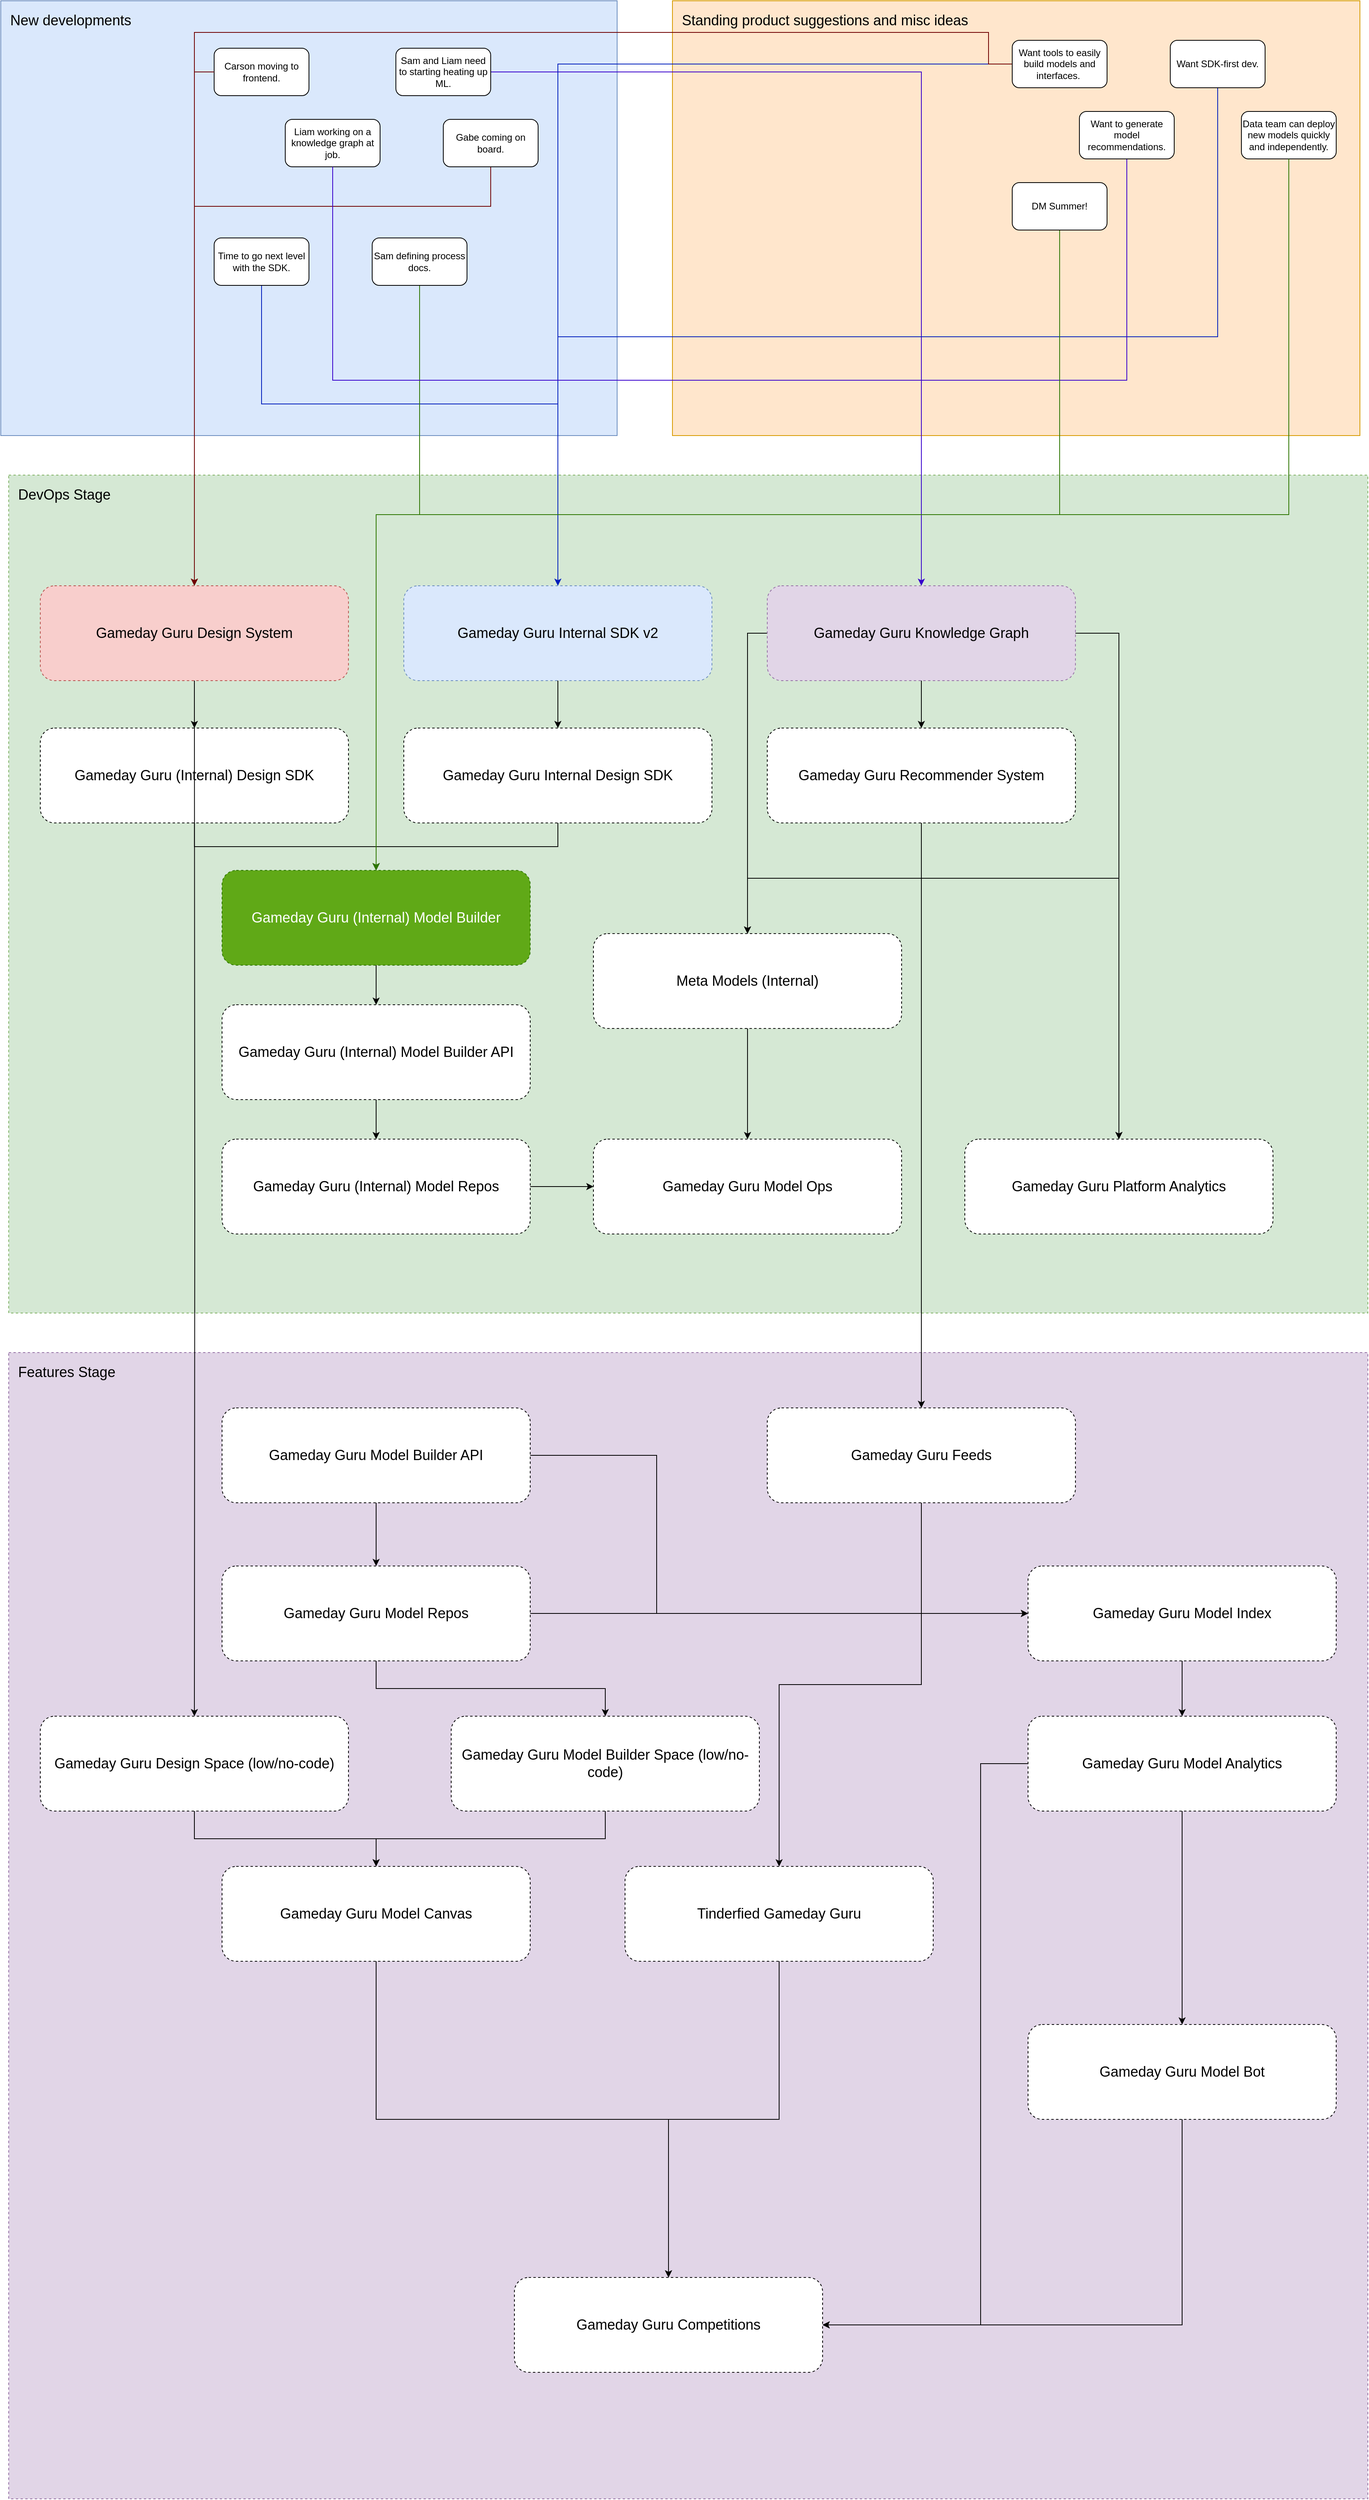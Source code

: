<mxfile version="17.4.5" type="github">
  <diagram id="uoGbLm1PCdAAAoof2IW7" name="Page-1">
    <mxGraphModel dx="2742" dy="1292" grid="1" gridSize="10" guides="1" tooltips="1" connect="1" arrows="1" fold="1" page="1" pageScale="1" pageWidth="850" pageHeight="1100" math="0" shadow="0">
      <root>
        <mxCell id="0" />
        <mxCell id="1" parent="0" />
        <mxCell id="JjxYE4h_kthhtw1J1okb-7" value="" style="rounded=0;whiteSpace=wrap;html=1;align=left;fillColor=#ffe6cc;strokeColor=#d79b00;" parent="1" vertex="1">
          <mxGeometry x="640" y="50" width="870" height="550" as="geometry" />
        </mxCell>
        <mxCell id="JjxYE4h_kthhtw1J1okb-8" value="Standing product suggestions and misc ideas" style="text;html=1;strokeColor=none;fillColor=none;align=left;verticalAlign=middle;whiteSpace=wrap;rounded=0;fontSize=18;" parent="1" vertex="1">
          <mxGeometry x="650" y="60" width="390" height="30" as="geometry" />
        </mxCell>
        <mxCell id="JjxYE4h_kthhtw1J1okb-5" value="" style="rounded=0;whiteSpace=wrap;html=1;align=left;fillColor=#dae8fc;strokeColor=#6c8ebf;" parent="1" vertex="1">
          <mxGeometry x="-210" y="50" width="780" height="550" as="geometry" />
        </mxCell>
        <mxCell id="JjxYE4h_kthhtw1J1okb-1" value="Carson moving to frontend." style="rounded=1;whiteSpace=wrap;html=1;" parent="1" vertex="1">
          <mxGeometry x="60" y="110" width="120" height="60" as="geometry" />
        </mxCell>
        <mxCell id="JjxYE4h_kthhtw1J1okb-84" style="edgeStyle=orthogonalEdgeStyle;rounded=0;orthogonalLoop=1;jettySize=auto;html=1;exitX=1;exitY=0.5;exitDx=0;exitDy=0;entryX=0.5;entryY=0;entryDx=0;entryDy=0;fontSize=18;fillColor=#6a00ff;strokeColor=#3700CC;" parent="1" source="JjxYE4h_kthhtw1J1okb-2" target="JjxYE4h_kthhtw1J1okb-41" edge="1">
          <mxGeometry relative="1" as="geometry" />
        </mxCell>
        <mxCell id="JjxYE4h_kthhtw1J1okb-2" value="Sam and Liam need to starting heating up ML." style="rounded=1;whiteSpace=wrap;html=1;" parent="1" vertex="1">
          <mxGeometry x="290" y="110" width="120" height="60" as="geometry" />
        </mxCell>
        <mxCell id="JjxYE4h_kthhtw1J1okb-3" value="Liam working on a knowledge graph at job." style="rounded=1;whiteSpace=wrap;html=1;" parent="1" vertex="1">
          <mxGeometry x="150" y="200" width="120" height="60" as="geometry" />
        </mxCell>
        <mxCell id="JjxYE4h_kthhtw1J1okb-87" style="edgeStyle=orthogonalEdgeStyle;rounded=0;orthogonalLoop=1;jettySize=auto;html=1;exitX=0;exitY=0.5;exitDx=0;exitDy=0;entryX=0.5;entryY=0;entryDx=0;entryDy=0;fontSize=18;fillColor=#0050ef;strokeColor=#001DBC;" parent="1" source="JjxYE4h_kthhtw1J1okb-4" target="JjxYE4h_kthhtw1J1okb-19" edge="1">
          <mxGeometry relative="1" as="geometry" />
        </mxCell>
        <mxCell id="JjxYE4h_kthhtw1J1okb-88" style="edgeStyle=orthogonalEdgeStyle;rounded=0;orthogonalLoop=1;jettySize=auto;html=1;exitX=0;exitY=0.5;exitDx=0;exitDy=0;entryX=0.5;entryY=0;entryDx=0;entryDy=0;fontSize=18;fillColor=#a20025;strokeColor=#6F0000;" parent="1" source="JjxYE4h_kthhtw1J1okb-4" target="JjxYE4h_kthhtw1J1okb-17" edge="1">
          <mxGeometry relative="1" as="geometry">
            <Array as="points">
              <mxPoint x="1040" y="130" />
              <mxPoint x="1040" y="90" />
              <mxPoint x="35" y="90" />
            </Array>
          </mxGeometry>
        </mxCell>
        <mxCell id="JjxYE4h_kthhtw1J1okb-4" value="Want tools to easily build models and interfaces.&amp;nbsp;" style="rounded=1;whiteSpace=wrap;html=1;" parent="1" vertex="1">
          <mxGeometry x="1070" y="100" width="120" height="60" as="geometry" />
        </mxCell>
        <mxCell id="JjxYE4h_kthhtw1J1okb-6" value="New developments" style="text;html=1;strokeColor=none;fillColor=none;align=left;verticalAlign=middle;whiteSpace=wrap;rounded=0;fontSize=18;" parent="1" vertex="1">
          <mxGeometry x="-200" y="60" width="220" height="30" as="geometry" />
        </mxCell>
        <mxCell id="JjxYE4h_kthhtw1J1okb-89" style="edgeStyle=orthogonalEdgeStyle;rounded=0;orthogonalLoop=1;jettySize=auto;html=1;exitX=0.5;exitY=1;exitDx=0;exitDy=0;entryX=0.5;entryY=0;entryDx=0;entryDy=0;fontSize=18;fillColor=#0050ef;strokeColor=#001DBC;" parent="1" source="JjxYE4h_kthhtw1J1okb-9" target="JjxYE4h_kthhtw1J1okb-19" edge="1">
          <mxGeometry relative="1" as="geometry" />
        </mxCell>
        <mxCell id="JjxYE4h_kthhtw1J1okb-9" value="Want SDK-first dev." style="rounded=1;whiteSpace=wrap;html=1;" parent="1" vertex="1">
          <mxGeometry x="1270" y="100" width="120" height="60" as="geometry" />
        </mxCell>
        <mxCell id="JjxYE4h_kthhtw1J1okb-91" style="edgeStyle=orthogonalEdgeStyle;rounded=0;orthogonalLoop=1;jettySize=auto;html=1;exitX=0.5;exitY=1;exitDx=0;exitDy=0;entryX=0.5;entryY=0;entryDx=0;entryDy=0;fontSize=18;fillColor=#6a00ff;strokeColor=#3700CC;" parent="1" source="JjxYE4h_kthhtw1J1okb-10" target="JjxYE4h_kthhtw1J1okb-41" edge="1">
          <mxGeometry relative="1" as="geometry">
            <Array as="points">
              <mxPoint x="1215" y="530" />
              <mxPoint x="955" y="530" />
            </Array>
          </mxGeometry>
        </mxCell>
        <mxCell id="JjxYE4h_kthhtw1J1okb-10" value="Want to generate model recommendations." style="rounded=1;whiteSpace=wrap;html=1;" parent="1" vertex="1">
          <mxGeometry x="1155" y="190" width="120" height="60" as="geometry" />
        </mxCell>
        <mxCell id="JjxYE4h_kthhtw1J1okb-11" value="Data team can deploy new models quickly and independently." style="rounded=1;whiteSpace=wrap;html=1;" parent="1" vertex="1">
          <mxGeometry x="1360" y="190" width="120" height="60" as="geometry" />
        </mxCell>
        <mxCell id="JjxYE4h_kthhtw1J1okb-12" value="" style="rounded=0;whiteSpace=wrap;html=1;align=left;fillColor=#d5e8d4;strokeColor=#82b366;dashed=1;" parent="1" vertex="1">
          <mxGeometry x="-200" y="650" width="1720" height="1060" as="geometry" />
        </mxCell>
        <mxCell id="JjxYE4h_kthhtw1J1okb-13" value="DevOps Stage" style="text;html=1;strokeColor=none;fillColor=none;align=left;verticalAlign=middle;whiteSpace=wrap;rounded=0;fontSize=18;" parent="1" vertex="1">
          <mxGeometry x="-190" y="660" width="220" height="30" as="geometry" />
        </mxCell>
        <mxCell id="JjxYE4h_kthhtw1J1okb-32" style="edgeStyle=orthogonalEdgeStyle;rounded=0;orthogonalLoop=1;jettySize=auto;html=1;exitX=0.5;exitY=1;exitDx=0;exitDy=0;entryX=0.5;entryY=0;entryDx=0;entryDy=0;fontSize=18;fillColor=#a20025;strokeColor=#6F0000;" parent="1" source="JjxYE4h_kthhtw1J1okb-14" target="JjxYE4h_kthhtw1J1okb-17" edge="1">
          <mxGeometry relative="1" as="geometry">
            <Array as="points">
              <mxPoint x="410" y="310" />
              <mxPoint x="35" y="310" />
            </Array>
          </mxGeometry>
        </mxCell>
        <mxCell id="JjxYE4h_kthhtw1J1okb-14" value="Gabe coming on board." style="rounded=1;whiteSpace=wrap;html=1;" parent="1" vertex="1">
          <mxGeometry x="350" y="200" width="120" height="60" as="geometry" />
        </mxCell>
        <mxCell id="JjxYE4h_kthhtw1J1okb-92" style="edgeStyle=orthogonalEdgeStyle;rounded=0;orthogonalLoop=1;jettySize=auto;html=1;exitX=0.5;exitY=1;exitDx=0;exitDy=0;entryX=0.5;entryY=0;entryDx=0;entryDy=0;fontSize=18;fillColor=#60a917;strokeColor=#2D7600;" parent="1" source="JjxYE4h_kthhtw1J1okb-15" target="JjxYE4h_kthhtw1J1okb-21" edge="1">
          <mxGeometry relative="1" as="geometry">
            <Array as="points">
              <mxPoint x="1130" y="700" />
              <mxPoint x="265" y="700" />
            </Array>
          </mxGeometry>
        </mxCell>
        <mxCell id="JjxYE4h_kthhtw1J1okb-15" value="DM Summer!" style="rounded=1;whiteSpace=wrap;html=1;" parent="1" vertex="1">
          <mxGeometry x="1070" y="280" width="120" height="60" as="geometry" />
        </mxCell>
        <mxCell id="JjxYE4h_kthhtw1J1okb-24" style="edgeStyle=orthogonalEdgeStyle;rounded=0;orthogonalLoop=1;jettySize=auto;html=1;exitX=0.5;exitY=1;exitDx=0;exitDy=0;entryX=0.5;entryY=0;entryDx=0;entryDy=0;fontSize=18;" parent="1" source="JjxYE4h_kthhtw1J1okb-17" target="JjxYE4h_kthhtw1J1okb-18" edge="1">
          <mxGeometry relative="1" as="geometry" />
        </mxCell>
        <mxCell id="JjxYE4h_kthhtw1J1okb-17" value="Gameday Guru Design System" style="rounded=1;whiteSpace=wrap;html=1;dashed=1;fontSize=18;fillColor=#f8cecc;strokeColor=#b85450;" parent="1" vertex="1">
          <mxGeometry x="-160" y="790" width="390" height="120" as="geometry" />
        </mxCell>
        <mxCell id="JjxYE4h_kthhtw1J1okb-27" style="edgeStyle=orthogonalEdgeStyle;rounded=0;orthogonalLoop=1;jettySize=auto;html=1;exitX=0.5;exitY=1;exitDx=0;exitDy=0;entryX=0.5;entryY=0;entryDx=0;entryDy=0;fontSize=18;" parent="1" source="JjxYE4h_kthhtw1J1okb-18" target="JjxYE4h_kthhtw1J1okb-21" edge="1">
          <mxGeometry relative="1" as="geometry" />
        </mxCell>
        <mxCell id="JjxYE4h_kthhtw1J1okb-18" value="Gameday Guru (Internal) Design SDK" style="rounded=1;whiteSpace=wrap;html=1;dashed=1;fontSize=18;" parent="1" vertex="1">
          <mxGeometry x="-160" y="970" width="390" height="120" as="geometry" />
        </mxCell>
        <mxCell id="JjxYE4h_kthhtw1J1okb-26" style="edgeStyle=orthogonalEdgeStyle;rounded=0;orthogonalLoop=1;jettySize=auto;html=1;exitX=0.5;exitY=1;exitDx=0;exitDy=0;entryX=0.5;entryY=0;entryDx=0;entryDy=0;fontSize=18;" parent="1" source="JjxYE4h_kthhtw1J1okb-19" target="JjxYE4h_kthhtw1J1okb-20" edge="1">
          <mxGeometry relative="1" as="geometry" />
        </mxCell>
        <mxCell id="JjxYE4h_kthhtw1J1okb-19" value="Gameday Guru Internal SDK v2" style="rounded=1;whiteSpace=wrap;html=1;dashed=1;fontSize=18;fillColor=#dae8fc;strokeColor=#6c8ebf;" parent="1" vertex="1">
          <mxGeometry x="300" y="790" width="390" height="120" as="geometry" />
        </mxCell>
        <mxCell id="JjxYE4h_kthhtw1J1okb-29" style="edgeStyle=orthogonalEdgeStyle;rounded=0;orthogonalLoop=1;jettySize=auto;html=1;exitX=0.5;exitY=1;exitDx=0;exitDy=0;entryX=0.5;entryY=0;entryDx=0;entryDy=0;fontSize=18;" parent="1" source="JjxYE4h_kthhtw1J1okb-20" target="JjxYE4h_kthhtw1J1okb-21" edge="1">
          <mxGeometry relative="1" as="geometry" />
        </mxCell>
        <mxCell id="JjxYE4h_kthhtw1J1okb-20" value="Gameday Guru Internal Design SDK" style="rounded=1;whiteSpace=wrap;html=1;dashed=1;fontSize=18;" parent="1" vertex="1">
          <mxGeometry x="300" y="970" width="390" height="120" as="geometry" />
        </mxCell>
        <mxCell id="JjxYE4h_kthhtw1J1okb-30" style="edgeStyle=orthogonalEdgeStyle;rounded=0;orthogonalLoop=1;jettySize=auto;html=1;exitX=0.5;exitY=1;exitDx=0;exitDy=0;entryX=0.5;entryY=0;entryDx=0;entryDy=0;fontSize=18;" parent="1" source="JjxYE4h_kthhtw1J1okb-21" target="JjxYE4h_kthhtw1J1okb-22" edge="1">
          <mxGeometry relative="1" as="geometry" />
        </mxCell>
        <mxCell id="JjxYE4h_kthhtw1J1okb-21" value="Gameday Guru (Internal) Model Builder" style="rounded=1;whiteSpace=wrap;html=1;dashed=1;fontSize=18;fillColor=#60a917;fontColor=#ffffff;strokeColor=#2D7600;" parent="1" vertex="1">
          <mxGeometry x="70" y="1150" width="390" height="120" as="geometry" />
        </mxCell>
        <mxCell id="JjxYE4h_kthhtw1J1okb-38" style="edgeStyle=orthogonalEdgeStyle;rounded=0;orthogonalLoop=1;jettySize=auto;html=1;exitX=1;exitY=0.5;exitDx=0;exitDy=0;entryX=0;entryY=0.5;entryDx=0;entryDy=0;fontSize=18;" parent="1" source="JjxYE4h_kthhtw1J1okb-39" target="JjxYE4h_kthhtw1J1okb-37" edge="1">
          <mxGeometry relative="1" as="geometry" />
        </mxCell>
        <mxCell id="JjxYE4h_kthhtw1J1okb-40" style="edgeStyle=orthogonalEdgeStyle;rounded=0;orthogonalLoop=1;jettySize=auto;html=1;exitX=0.5;exitY=1;exitDx=0;exitDy=0;entryX=0.5;entryY=0;entryDx=0;entryDy=0;fontSize=18;" parent="1" source="JjxYE4h_kthhtw1J1okb-22" target="JjxYE4h_kthhtw1J1okb-39" edge="1">
          <mxGeometry relative="1" as="geometry" />
        </mxCell>
        <mxCell id="JjxYE4h_kthhtw1J1okb-22" value="Gameday Guru (Internal) Model Builder API" style="rounded=1;whiteSpace=wrap;html=1;dashed=1;fontSize=18;" parent="1" vertex="1">
          <mxGeometry x="70" y="1320" width="390" height="120" as="geometry" />
        </mxCell>
        <mxCell id="JjxYE4h_kthhtw1J1okb-31" style="edgeStyle=orthogonalEdgeStyle;rounded=0;orthogonalLoop=1;jettySize=auto;html=1;exitX=0;exitY=0.5;exitDx=0;exitDy=0;entryX=0.5;entryY=0;entryDx=0;entryDy=0;fontSize=18;fillColor=#a20025;strokeColor=#6F0000;" parent="1" source="JjxYE4h_kthhtw1J1okb-1" target="JjxYE4h_kthhtw1J1okb-17" edge="1">
          <mxGeometry relative="1" as="geometry" />
        </mxCell>
        <mxCell id="JjxYE4h_kthhtw1J1okb-86" style="edgeStyle=orthogonalEdgeStyle;rounded=0;orthogonalLoop=1;jettySize=auto;html=1;exitX=0.5;exitY=1;exitDx=0;exitDy=0;entryX=0.5;entryY=0;entryDx=0;entryDy=0;fontSize=18;fillColor=#0050ef;strokeColor=#001DBC;" parent="1" source="JjxYE4h_kthhtw1J1okb-35" target="JjxYE4h_kthhtw1J1okb-19" edge="1">
          <mxGeometry relative="1" as="geometry">
            <Array as="points">
              <mxPoint x="120" y="560" />
              <mxPoint x="495" y="560" />
            </Array>
          </mxGeometry>
        </mxCell>
        <mxCell id="JjxYE4h_kthhtw1J1okb-35" value="Time to go next level with the SDK." style="rounded=1;whiteSpace=wrap;html=1;" parent="1" vertex="1">
          <mxGeometry x="60" y="350" width="120" height="60" as="geometry" />
        </mxCell>
        <mxCell id="JjxYE4h_kthhtw1J1okb-85" style="edgeStyle=orthogonalEdgeStyle;rounded=0;orthogonalLoop=1;jettySize=auto;html=1;exitX=0.5;exitY=1;exitDx=0;exitDy=0;entryX=0.5;entryY=0;entryDx=0;entryDy=0;fontSize=18;fillColor=#60a917;strokeColor=#2D7600;" parent="1" source="JjxYE4h_kthhtw1J1okb-36" target="JjxYE4h_kthhtw1J1okb-21" edge="1">
          <mxGeometry relative="1" as="geometry">
            <Array as="points">
              <mxPoint x="320" y="700" />
              <mxPoint x="265" y="700" />
            </Array>
          </mxGeometry>
        </mxCell>
        <mxCell id="JjxYE4h_kthhtw1J1okb-36" value="Sam defining process docs." style="rounded=1;whiteSpace=wrap;html=1;" parent="1" vertex="1">
          <mxGeometry x="260" y="350" width="120" height="60" as="geometry" />
        </mxCell>
        <mxCell id="JjxYE4h_kthhtw1J1okb-37" value="Gameday Guru Model Ops" style="rounded=1;whiteSpace=wrap;html=1;dashed=1;fontSize=18;" parent="1" vertex="1">
          <mxGeometry x="540" y="1490" width="390" height="120" as="geometry" />
        </mxCell>
        <mxCell id="JjxYE4h_kthhtw1J1okb-39" value="Gameday Guru (Internal) Model Repos" style="rounded=1;whiteSpace=wrap;html=1;dashed=1;fontSize=18;" parent="1" vertex="1">
          <mxGeometry x="70" y="1490" width="390" height="120" as="geometry" />
        </mxCell>
        <mxCell id="JjxYE4h_kthhtw1J1okb-44" style="edgeStyle=orthogonalEdgeStyle;rounded=0;orthogonalLoop=1;jettySize=auto;html=1;exitX=0.5;exitY=1;exitDx=0;exitDy=0;entryX=0.5;entryY=0;entryDx=0;entryDy=0;fontSize=18;" parent="1" source="JjxYE4h_kthhtw1J1okb-41" target="JjxYE4h_kthhtw1J1okb-42" edge="1">
          <mxGeometry relative="1" as="geometry" />
        </mxCell>
        <mxCell id="JjxYE4h_kthhtw1J1okb-47" style="edgeStyle=orthogonalEdgeStyle;rounded=0;orthogonalLoop=1;jettySize=auto;html=1;exitX=0;exitY=0.5;exitDx=0;exitDy=0;entryX=0.5;entryY=0;entryDx=0;entryDy=0;fontSize=18;" parent="1" source="JjxYE4h_kthhtw1J1okb-41" target="JjxYE4h_kthhtw1J1okb-43" edge="1">
          <mxGeometry relative="1" as="geometry" />
        </mxCell>
        <mxCell id="JjxYE4h_kthhtw1J1okb-50" style="edgeStyle=orthogonalEdgeStyle;rounded=0;orthogonalLoop=1;jettySize=auto;html=1;exitX=1;exitY=0.5;exitDx=0;exitDy=0;fontSize=18;" parent="1" source="JjxYE4h_kthhtw1J1okb-41" target="JjxYE4h_kthhtw1J1okb-48" edge="1">
          <mxGeometry relative="1" as="geometry" />
        </mxCell>
        <mxCell id="JjxYE4h_kthhtw1J1okb-41" value="Gameday Guru Knowledge Graph" style="rounded=1;whiteSpace=wrap;html=1;dashed=1;fontSize=18;fillColor=#e1d5e7;strokeColor=#9673a6;" parent="1" vertex="1">
          <mxGeometry x="760" y="790" width="390" height="120" as="geometry" />
        </mxCell>
        <mxCell id="JjxYE4h_kthhtw1J1okb-45" style="edgeStyle=orthogonalEdgeStyle;rounded=0;orthogonalLoop=1;jettySize=auto;html=1;exitX=0.5;exitY=1;exitDx=0;exitDy=0;entryX=0.5;entryY=0;entryDx=0;entryDy=0;fontSize=18;" parent="1" source="JjxYE4h_kthhtw1J1okb-42" target="JjxYE4h_kthhtw1J1okb-43" edge="1">
          <mxGeometry relative="1" as="geometry" />
        </mxCell>
        <mxCell id="JjxYE4h_kthhtw1J1okb-49" style="edgeStyle=orthogonalEdgeStyle;rounded=0;orthogonalLoop=1;jettySize=auto;html=1;exitX=0.5;exitY=1;exitDx=0;exitDy=0;entryX=0.5;entryY=0;entryDx=0;entryDy=0;fontSize=18;" parent="1" source="JjxYE4h_kthhtw1J1okb-42" target="JjxYE4h_kthhtw1J1okb-48" edge="1">
          <mxGeometry relative="1" as="geometry">
            <Array as="points">
              <mxPoint x="955" y="1160" />
              <mxPoint x="1205" y="1160" />
            </Array>
          </mxGeometry>
        </mxCell>
        <mxCell id="JjxYE4h_kthhtw1J1okb-42" value="Gameday Guru Recommender System" style="rounded=1;whiteSpace=wrap;html=1;dashed=1;fontSize=18;" parent="1" vertex="1">
          <mxGeometry x="760" y="970" width="390" height="120" as="geometry" />
        </mxCell>
        <mxCell id="JjxYE4h_kthhtw1J1okb-46" style="edgeStyle=orthogonalEdgeStyle;rounded=0;orthogonalLoop=1;jettySize=auto;html=1;exitX=0.5;exitY=1;exitDx=0;exitDy=0;entryX=0.5;entryY=0;entryDx=0;entryDy=0;fontSize=18;" parent="1" source="JjxYE4h_kthhtw1J1okb-43" target="JjxYE4h_kthhtw1J1okb-37" edge="1">
          <mxGeometry relative="1" as="geometry" />
        </mxCell>
        <mxCell id="JjxYE4h_kthhtw1J1okb-43" value="Meta Models (Internal)" style="rounded=1;whiteSpace=wrap;html=1;dashed=1;fontSize=18;" parent="1" vertex="1">
          <mxGeometry x="540" y="1230" width="390" height="120" as="geometry" />
        </mxCell>
        <mxCell id="JjxYE4h_kthhtw1J1okb-48" value="Gameday Guru Platform Analytics" style="rounded=1;whiteSpace=wrap;html=1;dashed=1;fontSize=18;" parent="1" vertex="1">
          <mxGeometry x="1010" y="1490" width="390" height="120" as="geometry" />
        </mxCell>
        <mxCell id="JjxYE4h_kthhtw1J1okb-51" value="" style="rounded=0;whiteSpace=wrap;html=1;align=left;fillColor=#e1d5e7;strokeColor=#9673a6;dashed=1;" parent="1" vertex="1">
          <mxGeometry x="-200" y="1760" width="1720" height="1450" as="geometry" />
        </mxCell>
        <mxCell id="JjxYE4h_kthhtw1J1okb-52" value="Features Stage" style="text;html=1;strokeColor=none;fillColor=none;align=left;verticalAlign=middle;whiteSpace=wrap;rounded=0;fontSize=18;" parent="1" vertex="1">
          <mxGeometry x="-190" y="1770" width="220" height="30" as="geometry" />
        </mxCell>
        <mxCell id="JjxYE4h_kthhtw1J1okb-64" style="edgeStyle=orthogonalEdgeStyle;rounded=0;orthogonalLoop=1;jettySize=auto;html=1;exitX=0.5;exitY=1;exitDx=0;exitDy=0;entryX=0.5;entryY=0;entryDx=0;entryDy=0;fontSize=18;" parent="1" source="JjxYE4h_kthhtw1J1okb-53" target="JjxYE4h_kthhtw1J1okb-63" edge="1">
          <mxGeometry relative="1" as="geometry" />
        </mxCell>
        <mxCell id="JjxYE4h_kthhtw1J1okb-53" value="Gameday Guru Design Space (low/no-code)" style="rounded=1;whiteSpace=wrap;html=1;dashed=1;fontSize=18;" parent="1" vertex="1">
          <mxGeometry x="-160" y="2220" width="390" height="120" as="geometry" />
        </mxCell>
        <mxCell id="JjxYE4h_kthhtw1J1okb-62" style="edgeStyle=orthogonalEdgeStyle;rounded=0;orthogonalLoop=1;jettySize=auto;html=1;exitX=0.5;exitY=1;exitDx=0;exitDy=0;entryX=0.5;entryY=0;entryDx=0;entryDy=0;fontSize=18;" parent="1" source="JjxYE4h_kthhtw1J1okb-54" target="JjxYE4h_kthhtw1J1okb-58" edge="1">
          <mxGeometry relative="1" as="geometry" />
        </mxCell>
        <mxCell id="JjxYE4h_kthhtw1J1okb-68" style="edgeStyle=orthogonalEdgeStyle;rounded=0;orthogonalLoop=1;jettySize=auto;html=1;exitX=1;exitY=0.5;exitDx=0;exitDy=0;fontSize=18;" parent="1" source="JjxYE4h_kthhtw1J1okb-54" edge="1">
          <mxGeometry relative="1" as="geometry">
            <mxPoint x="1090" y="2090" as="targetPoint" />
          </mxGeometry>
        </mxCell>
        <mxCell id="JjxYE4h_kthhtw1J1okb-54" value="Gameday Guru Model Repos" style="rounded=1;whiteSpace=wrap;html=1;dashed=1;fontSize=18;" parent="1" vertex="1">
          <mxGeometry x="70" y="2030" width="390" height="120" as="geometry" />
        </mxCell>
        <mxCell id="JjxYE4h_kthhtw1J1okb-56" style="edgeStyle=orthogonalEdgeStyle;rounded=0;orthogonalLoop=1;jettySize=auto;html=1;exitX=0.5;exitY=1;exitDx=0;exitDy=0;entryX=0.5;entryY=0;entryDx=0;entryDy=0;fontSize=18;" parent="1" source="JjxYE4h_kthhtw1J1okb-55" target="JjxYE4h_kthhtw1J1okb-54" edge="1">
          <mxGeometry relative="1" as="geometry" />
        </mxCell>
        <mxCell id="JjxYE4h_kthhtw1J1okb-67" style="edgeStyle=orthogonalEdgeStyle;rounded=0;orthogonalLoop=1;jettySize=auto;html=1;exitX=1;exitY=0.5;exitDx=0;exitDy=0;entryX=0;entryY=0.5;entryDx=0;entryDy=0;fontSize=18;" parent="1" source="JjxYE4h_kthhtw1J1okb-55" target="JjxYE4h_kthhtw1J1okb-66" edge="1">
          <mxGeometry relative="1" as="geometry">
            <Array as="points">
              <mxPoint x="620" y="1890" />
              <mxPoint x="620" y="2090" />
            </Array>
          </mxGeometry>
        </mxCell>
        <mxCell id="JjxYE4h_kthhtw1J1okb-55" value="Gameday Guru Model Builder API" style="rounded=1;whiteSpace=wrap;html=1;dashed=1;fontSize=18;" parent="1" vertex="1">
          <mxGeometry x="70" y="1830" width="390" height="120" as="geometry" />
        </mxCell>
        <mxCell id="JjxYE4h_kthhtw1J1okb-57" style="edgeStyle=orthogonalEdgeStyle;rounded=0;orthogonalLoop=1;jettySize=auto;html=1;exitX=0.5;exitY=1;exitDx=0;exitDy=0;entryX=0.5;entryY=0;entryDx=0;entryDy=0;fontSize=18;" parent="1" target="JjxYE4h_kthhtw1J1okb-53" edge="1">
          <mxGeometry relative="1" as="geometry">
            <mxPoint x="35" y="920" as="sourcePoint" />
          </mxGeometry>
        </mxCell>
        <mxCell id="JjxYE4h_kthhtw1J1okb-65" style="edgeStyle=orthogonalEdgeStyle;rounded=0;orthogonalLoop=1;jettySize=auto;html=1;exitX=0.5;exitY=1;exitDx=0;exitDy=0;entryX=0.5;entryY=0;entryDx=0;entryDy=0;fontSize=18;" parent="1" source="JjxYE4h_kthhtw1J1okb-58" target="JjxYE4h_kthhtw1J1okb-63" edge="1">
          <mxGeometry relative="1" as="geometry" />
        </mxCell>
        <mxCell id="JjxYE4h_kthhtw1J1okb-58" value="Gameday Guru Model Builder Space (low/no-code)" style="rounded=1;whiteSpace=wrap;html=1;dashed=1;fontSize=18;" parent="1" vertex="1">
          <mxGeometry x="360" y="2220" width="390" height="120" as="geometry" />
        </mxCell>
        <mxCell id="JjxYE4h_kthhtw1J1okb-72" style="edgeStyle=orthogonalEdgeStyle;rounded=0;orthogonalLoop=1;jettySize=auto;html=1;exitX=0.5;exitY=1;exitDx=0;exitDy=0;entryX=0.5;entryY=0;entryDx=0;entryDy=0;fontSize=18;" parent="1" source="JjxYE4h_kthhtw1J1okb-59" target="JjxYE4h_kthhtw1J1okb-71" edge="1">
          <mxGeometry relative="1" as="geometry" />
        </mxCell>
        <mxCell id="JjxYE4h_kthhtw1J1okb-59" value="Gameday Guru Feeds" style="rounded=1;whiteSpace=wrap;html=1;dashed=1;fontSize=18;" parent="1" vertex="1">
          <mxGeometry x="760" y="1830" width="390" height="120" as="geometry" />
        </mxCell>
        <mxCell id="JjxYE4h_kthhtw1J1okb-61" style="edgeStyle=orthogonalEdgeStyle;rounded=0;orthogonalLoop=1;jettySize=auto;html=1;exitX=0.5;exitY=1;exitDx=0;exitDy=0;entryX=0.5;entryY=0;entryDx=0;entryDy=0;fontSize=18;" parent="1" source="JjxYE4h_kthhtw1J1okb-42" target="JjxYE4h_kthhtw1J1okb-59" edge="1">
          <mxGeometry relative="1" as="geometry" />
        </mxCell>
        <mxCell id="JjxYE4h_kthhtw1J1okb-74" style="edgeStyle=orthogonalEdgeStyle;rounded=0;orthogonalLoop=1;jettySize=auto;html=1;exitX=0.5;exitY=1;exitDx=0;exitDy=0;entryX=0.5;entryY=0;entryDx=0;entryDy=0;fontSize=18;" parent="1" source="JjxYE4h_kthhtw1J1okb-63" target="JjxYE4h_kthhtw1J1okb-73" edge="1">
          <mxGeometry relative="1" as="geometry" />
        </mxCell>
        <mxCell id="JjxYE4h_kthhtw1J1okb-63" value="Gameday Guru Model Canvas" style="rounded=1;whiteSpace=wrap;html=1;dashed=1;fontSize=18;" parent="1" vertex="1">
          <mxGeometry x="70" y="2410" width="390" height="120" as="geometry" />
        </mxCell>
        <mxCell id="JjxYE4h_kthhtw1J1okb-70" style="edgeStyle=orthogonalEdgeStyle;rounded=0;orthogonalLoop=1;jettySize=auto;html=1;exitX=0.5;exitY=1;exitDx=0;exitDy=0;entryX=0.5;entryY=0;entryDx=0;entryDy=0;fontSize=18;" parent="1" source="JjxYE4h_kthhtw1J1okb-66" target="JjxYE4h_kthhtw1J1okb-77" edge="1">
          <mxGeometry relative="1" as="geometry" />
        </mxCell>
        <mxCell id="JjxYE4h_kthhtw1J1okb-66" value="Gameday Guru Model Index" style="rounded=1;whiteSpace=wrap;html=1;dashed=1;fontSize=18;" parent="1" vertex="1">
          <mxGeometry x="1090" y="2030" width="390" height="120" as="geometry" />
        </mxCell>
        <mxCell id="JjxYE4h_kthhtw1J1okb-81" style="edgeStyle=orthogonalEdgeStyle;rounded=0;orthogonalLoop=1;jettySize=auto;html=1;exitX=0.5;exitY=1;exitDx=0;exitDy=0;fontSize=18;" parent="1" source="JjxYE4h_kthhtw1J1okb-69" edge="1">
          <mxGeometry relative="1" as="geometry">
            <mxPoint x="830" y="2990" as="targetPoint" />
            <Array as="points">
              <mxPoint x="1285" y="2990" />
            </Array>
          </mxGeometry>
        </mxCell>
        <mxCell id="JjxYE4h_kthhtw1J1okb-69" value="Gameday Guru Model Bot" style="rounded=1;whiteSpace=wrap;html=1;dashed=1;fontSize=18;" parent="1" vertex="1">
          <mxGeometry x="1090" y="2610" width="390" height="120" as="geometry" />
        </mxCell>
        <mxCell id="JjxYE4h_kthhtw1J1okb-76" style="edgeStyle=orthogonalEdgeStyle;rounded=0;orthogonalLoop=1;jettySize=auto;html=1;exitX=0.5;exitY=1;exitDx=0;exitDy=0;entryX=0.5;entryY=0;entryDx=0;entryDy=0;fontSize=18;" parent="1" source="JjxYE4h_kthhtw1J1okb-71" target="JjxYE4h_kthhtw1J1okb-73" edge="1">
          <mxGeometry relative="1" as="geometry" />
        </mxCell>
        <mxCell id="JjxYE4h_kthhtw1J1okb-71" value="Tinderfied Gameday Guru" style="rounded=1;whiteSpace=wrap;html=1;dashed=1;fontSize=18;" parent="1" vertex="1">
          <mxGeometry x="580" y="2410" width="390" height="120" as="geometry" />
        </mxCell>
        <mxCell id="JjxYE4h_kthhtw1J1okb-73" value="Gameday Guru Competitions" style="rounded=1;whiteSpace=wrap;html=1;dashed=1;fontSize=18;" parent="1" vertex="1">
          <mxGeometry x="440" y="2930" width="390" height="120" as="geometry" />
        </mxCell>
        <mxCell id="JjxYE4h_kthhtw1J1okb-78" style="edgeStyle=orthogonalEdgeStyle;rounded=0;orthogonalLoop=1;jettySize=auto;html=1;exitX=0.5;exitY=1;exitDx=0;exitDy=0;entryX=0.5;entryY=0;entryDx=0;entryDy=0;fontSize=18;" parent="1" source="JjxYE4h_kthhtw1J1okb-77" target="JjxYE4h_kthhtw1J1okb-69" edge="1">
          <mxGeometry relative="1" as="geometry" />
        </mxCell>
        <mxCell id="JjxYE4h_kthhtw1J1okb-80" style="edgeStyle=orthogonalEdgeStyle;rounded=0;orthogonalLoop=1;jettySize=auto;html=1;exitX=0;exitY=0.5;exitDx=0;exitDy=0;entryX=1;entryY=0.5;entryDx=0;entryDy=0;fontSize=18;" parent="1" source="JjxYE4h_kthhtw1J1okb-77" target="JjxYE4h_kthhtw1J1okb-73" edge="1">
          <mxGeometry relative="1" as="geometry">
            <Array as="points">
              <mxPoint x="1030" y="2280" />
              <mxPoint x="1030" y="2990" />
            </Array>
          </mxGeometry>
        </mxCell>
        <mxCell id="JjxYE4h_kthhtw1J1okb-77" value="Gameday Guru Model Analytics" style="rounded=1;whiteSpace=wrap;html=1;dashed=1;fontSize=18;" parent="1" vertex="1">
          <mxGeometry x="1090" y="2220" width="390" height="120" as="geometry" />
        </mxCell>
        <mxCell id="JjxYE4h_kthhtw1J1okb-82" style="edgeStyle=orthogonalEdgeStyle;rounded=0;orthogonalLoop=1;jettySize=auto;html=1;exitX=0.5;exitY=1;exitDx=0;exitDy=0;entryX=0.5;entryY=0;entryDx=0;entryDy=0;fontSize=18;fillColor=#6a00ff;strokeColor=#3700CC;" parent="1" source="JjxYE4h_kthhtw1J1okb-3" target="JjxYE4h_kthhtw1J1okb-41" edge="1">
          <mxGeometry relative="1" as="geometry">
            <Array as="points">
              <mxPoint x="210" y="530" />
              <mxPoint x="955" y="530" />
            </Array>
          </mxGeometry>
        </mxCell>
        <mxCell id="JjxYE4h_kthhtw1J1okb-90" style="edgeStyle=orthogonalEdgeStyle;rounded=0;orthogonalLoop=1;jettySize=auto;html=1;exitX=0.5;exitY=1;exitDx=0;exitDy=0;entryX=0.5;entryY=0;entryDx=0;entryDy=0;fontSize=18;fillColor=#60a917;strokeColor=#2D7600;" parent="1" source="JjxYE4h_kthhtw1J1okb-11" target="JjxYE4h_kthhtw1J1okb-21" edge="1">
          <mxGeometry relative="1" as="geometry" />
        </mxCell>
      </root>
    </mxGraphModel>
  </diagram>
</mxfile>

